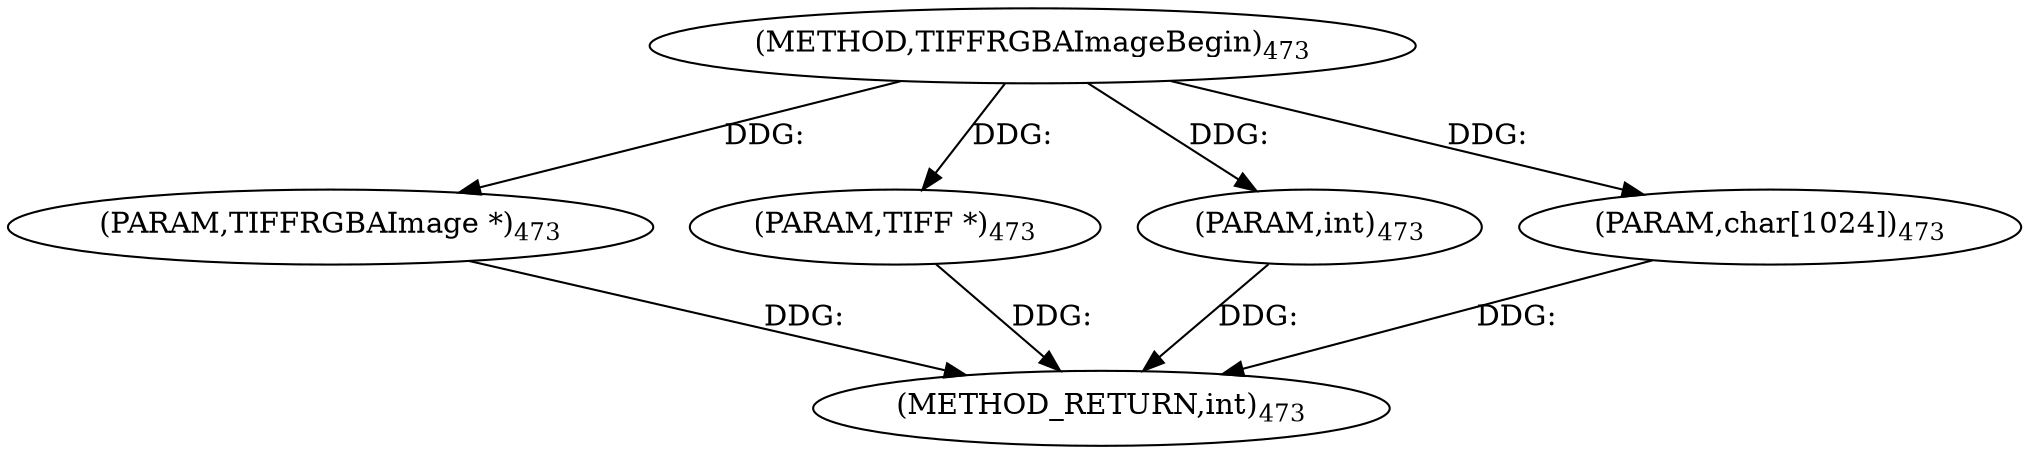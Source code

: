 digraph "TIFFRGBAImageBegin" {  
"8924" [label = <(METHOD,TIFFRGBAImageBegin)<SUB>473</SUB>> ]
"8929" [label = <(METHOD_RETURN,int)<SUB>473</SUB>> ]
"8925" [label = <(PARAM,TIFFRGBAImage *)<SUB>473</SUB>> ]
"8926" [label = <(PARAM,TIFF *)<SUB>473</SUB>> ]
"8927" [label = <(PARAM,int)<SUB>473</SUB>> ]
"8928" [label = <(PARAM,char[1024])<SUB>473</SUB>> ]
  "8925" -> "8929"  [ label = "DDG: "] 
  "8926" -> "8929"  [ label = "DDG: "] 
  "8927" -> "8929"  [ label = "DDG: "] 
  "8928" -> "8929"  [ label = "DDG: "] 
  "8924" -> "8925"  [ label = "DDG: "] 
  "8924" -> "8926"  [ label = "DDG: "] 
  "8924" -> "8927"  [ label = "DDG: "] 
  "8924" -> "8928"  [ label = "DDG: "] 
}
